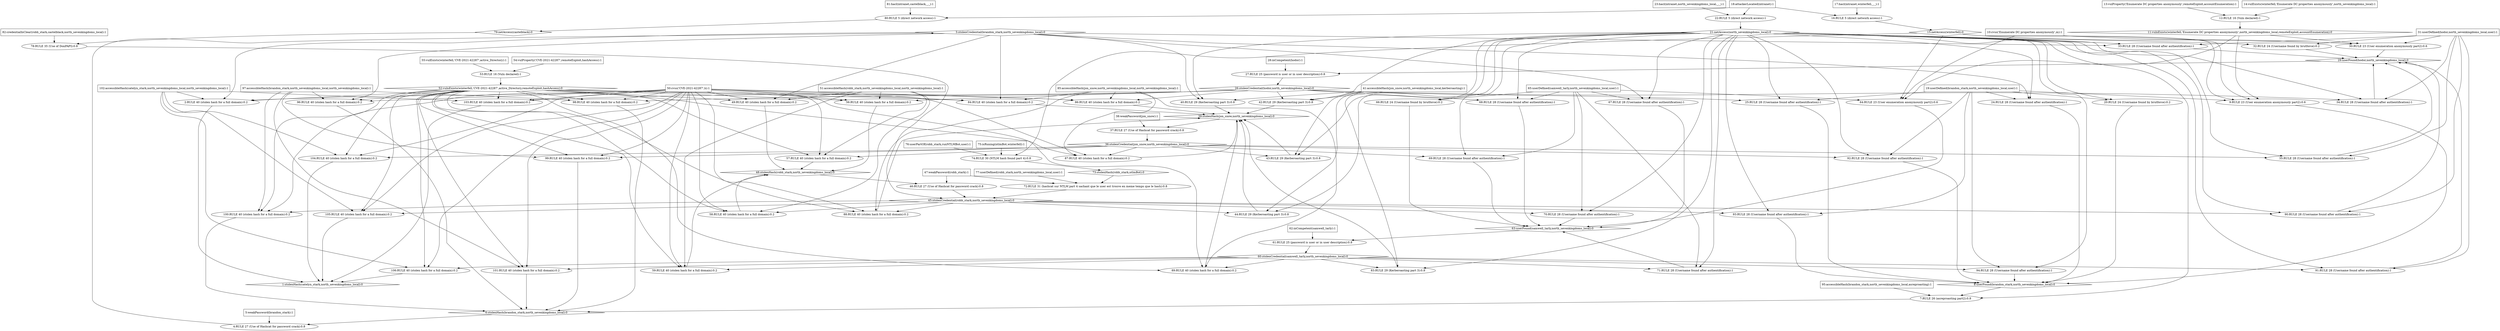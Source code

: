 digraph G {
	1 [label="1:stolenHash(catelyn_stark,north_sevenkingdoms_local):0",shape=diamond];
	2 [label="2:RULE 40 (stolen hash for a full domain):0.2",shape=ellipse];
	3 [label="3:stolenCredential(brandon_stark,north_sevenkingdoms_local):0",shape=diamond];
	4 [label="4:RULE 27 (Use of Hashcat for password crack):0.8",shape=ellipse];
	5 [label="5:weakPassword(brandon_stark):1",shape=box];
	6 [label="6:stolenHash(brandon_stark,north_sevenkingdoms_local):0",shape=diamond];
	7 [label="7:RULE 26 (asreproasting part2):0.8",shape=ellipse];
	8 [label="8:userFound(brandon_stark,north_sevenkingdoms_local):0",shape=diamond];
	9 [label="9:RULE 23 (User enumeration anonymously part2):0.6",shape=ellipse];
	10 [label="10:cvss('Enumerate DC properties anonymously',m):1",shape=box];
	11 [label="11:vulnExists(winterfell,'Enumerate DC properties anonymously',north_sevenkingdoms_local,remoteExploit,accountEnumeration):0",shape=diamond];
	12 [label="12:RULE 16 (Vuln declared):1",shape=ellipse];
	13 [label="13:vulProperty('Enumerate DC properties anonymously',remoteExploit,accountEnumeration):1",shape=box];
	14 [label="14:vulExists(winterfell,'Enumerate DC properties anonymously',north_sevenkingdoms_local):1",shape=box];
	15 [label="15:netAccess(winterfell):0",shape=diamond];
	16 [label="16:RULE 5 (direct network access):1",shape=ellipse];
	17 [label="17:hacl(intranet,winterfell,_,_):1",shape=box];
	18 [label="18:attackerLocated(intranet):1",shape=box];
	19 [label="19:userDefined(brandon_stark,north_sevenkingdoms_local,user):1",shape=box];
	20 [label="20:RULE 24 (Username found by brutforce):0.2",shape=ellipse];
	21 [label="21:netAccess(north_sevenkingdoms_local):0",shape=diamond];
	22 [label="22:RULE 5 (direct network access):1",shape=ellipse];
	23 [label="23:hacl(intranet,north_sevenkingdoms_local,_,_):1",shape=box];
	24 [label="24:RULE 28 (Username found after authentification):1",shape=ellipse];
	25 [label="25:RULE 28 (Username found after authentification):1",shape=ellipse];
	26 [label="26:stolenCredential(hodor,north_sevenkingdoms_local):0",shape=diamond];
	27 [label="27:RULE 25 (password is user or in user description):0.8",shape=ellipse];
	28 [label="28:inCompetent(hodor):1",shape=box];
	29 [label="29:userFound(hodor,north_sevenkingdoms_local):0",shape=diamond];
	30 [label="30:RULE 23 (User enumeration anonymously part2):0.6",shape=ellipse];
	31 [label="31:userDefined(hodor,north_sevenkingdoms_local,user):1",shape=box];
	32 [label="32:RULE 24 (Username found by brutforce):0.2",shape=ellipse];
	33 [label="33:RULE 28 (Username found after authentification):1",shape=ellipse];
	34 [label="34:RULE 28 (Username found after authentification):1",shape=ellipse];
	35 [label="35:RULE 28 (Username found after authentification):1",shape=ellipse];
	36 [label="36:stolenCredential(jon_snow,north_sevenkingdoms_local):0",shape=diamond];
	37 [label="37:RULE 27 (Use of Hashcat for password crack):0.8",shape=ellipse];
	38 [label="38:weakPassword(jon_snow):1",shape=box];
	39 [label="39:stolenHash(jon_snow,north_sevenkingdoms_local):0",shape=diamond];
	40 [label="40:RULE 29 (Kerberoasting part 3):0.8",shape=ellipse];
	41 [label="41:accessibleHash(jon_snow,north_sevenkingdoms_local,kerberoasting):1",shape=box];
	42 [label="42:RULE 29 (Kerberoasting part 3):0.8",shape=ellipse];
	43 [label="43:RULE 29 (Kerberoasting part 3):0.8",shape=ellipse];
	44 [label="44:RULE 29 (Kerberoasting part 3):0.8",shape=ellipse];
	45 [label="45:stolenCredential(robb_stark,north_sevenkingdoms_local):0",shape=diamond];
	46 [label="46:RULE 27 (Use of Hashcat for password crack):0.8",shape=ellipse];
	47 [label="47:weakPassword(robb_stark):1",shape=box];
	48 [label="48:stolenHash(robb_stark,north_sevenkingdoms_local):0",shape=diamond];
	49 [label="49:RULE 40 (stolen hash for a full domain):0.2",shape=ellipse];
	50 [label="50:cvss('CVE-2021-42287',h):1",shape=box];
	51 [label="51:accessibleHash(robb_stark,north_sevenkingdoms_local,north_sevenkingdoms_local):1",shape=box];
	52 [label="52:vulnExists(winterfell,'CVE-2021-42287',active_Directory,remoteExploit,hashAccess):0",shape=diamond];
	53 [label="53:RULE 16 (Vuln declared):1",shape=ellipse];
	54 [label="54:vulProperty('CVE-2021-42287',remoteExploit,hashAccess):1",shape=box];
	55 [label="55:vulExists(winterfell,'CVE-2021-42287',active_Directory):1",shape=box];
	56 [label="56:RULE 40 (stolen hash for a full domain):0.2",shape=ellipse];
	57 [label="57:RULE 40 (stolen hash for a full domain):0.2",shape=ellipse];
	58 [label="58:RULE 40 (stolen hash for a full domain):0.2",shape=ellipse];
	59 [label="59:RULE 40 (stolen hash for a full domain):0.2",shape=ellipse];
	60 [label="60:stolenCredential(samwell_tarly,north_sevenkingdoms_local):0",shape=diamond];
	61 [label="61:RULE 25 (password is user or in user description):0.8",shape=ellipse];
	62 [label="62:inCompetent(samwell_tarly):1",shape=box];
	63 [label="63:userFound(samwell_tarly,north_sevenkingdoms_local):0",shape=diamond];
	64 [label="64:RULE 23 (User enumeration anonymously part2):0.6",shape=ellipse];
	65 [label="65:userDefined(samwell_tarly,north_sevenkingdoms_local,user):1",shape=box];
	66 [label="66:RULE 24 (Username found by brutforce):0.2",shape=ellipse];
	67 [label="67:RULE 28 (Username found after authentification):1",shape=ellipse];
	68 [label="68:RULE 28 (Username found after authentification):1",shape=ellipse];
	69 [label="69:RULE 28 (Username found after authentification):1",shape=ellipse];
	70 [label="70:RULE 28 (Username found after authentification):1",shape=ellipse];
	71 [label="71:RULE 28 (Username found after authentification):1",shape=ellipse];
	72 [label="72:RULE 31 (hashcat sur NTLM part 4 sachant que le user est trouve en meme temps que le hash):0.8",shape=ellipse];
	73 [label="73:stolenHash(robb_stark,ntlmBot):0",shape=diamond];
	74 [label="74:RULE 30 (NTLM hash found part 4):0.8",shape=ellipse];
	75 [label="75:isRuning(ntlmBot,winterfell):1",shape=box];
	76 [label="76:userPartOf(robb_stark,runNTLMBot,user):1",shape=box];
	77 [label="77:userDefined(robb_stark,north_sevenkingdoms_local,user):1",shape=box];
	78 [label="78:RULE 35 (Use of DonPAPI):0.8",shape=ellipse];
	79 [label="79:netAccess(castelblack):0",shape=diamond];
	80 [label="80:RULE 5 (direct network access):1",shape=ellipse];
	81 [label="81:hacl(intranet,castelblack,_,_):1",shape=box];
	82 [label="82:credentialInClear(robb_stark,castelblack,north_sevenkingdoms_local):1",shape=box];
	83 [label="83:RULE 29 (Kerberoasting part 3):0.8",shape=ellipse];
	84 [label="84:RULE 40 (stolen hash for a full domain):0.2",shape=ellipse];
	85 [label="85:accessibleHash(jon_snow,north_sevenkingdoms_local,north_sevenkingdoms_local):1",shape=box];
	86 [label="86:RULE 40 (stolen hash for a full domain):0.2",shape=ellipse];
	87 [label="87:RULE 40 (stolen hash for a full domain):0.2",shape=ellipse];
	88 [label="88:RULE 40 (stolen hash for a full domain):0.2",shape=ellipse];
	89 [label="89:RULE 40 (stolen hash for a full domain):0.2",shape=ellipse];
	90 [label="90:RULE 28 (Username found after authentification):1",shape=ellipse];
	91 [label="91:RULE 28 (Username found after authentification):1",shape=ellipse];
	92 [label="92:RULE 28 (Username found after authentification):1",shape=ellipse];
	93 [label="93:RULE 28 (Username found after authentification):1",shape=ellipse];
	94 [label="94:RULE 28 (Username found after authentification):1",shape=ellipse];
	95 [label="95:accessibleHash(brandon_stark,north_sevenkingdoms_local,asreproasting):1",shape=box];
	96 [label="96:RULE 40 (stolen hash for a full domain):0.2",shape=ellipse];
	97 [label="97:accessibleHash(brandon_stark,north_sevenkingdoms_local,north_sevenkingdoms_local):1",shape=box];
	98 [label="98:RULE 40 (stolen hash for a full domain):0.2",shape=ellipse];
	99 [label="99:RULE 40 (stolen hash for a full domain):0.2",shape=ellipse];
	100 [label="100:RULE 40 (stolen hash for a full domain):0.2",shape=ellipse];
	101 [label="101:RULE 40 (stolen hash for a full domain):0.2",shape=ellipse];
	102 [label="102:accessibleHash(catelyn_stark,north_sevenkingdoms_local,north_sevenkingdoms_local):1",shape=box];
	103 [label="103:RULE 40 (stolen hash for a full domain):0.2",shape=ellipse];
	104 [label="104:RULE 40 (stolen hash for a full domain):0.2",shape=ellipse];
	105 [label="105:RULE 40 (stolen hash for a full domain):0.2",shape=ellipse];
	106 [label="106:RULE 40 (stolen hash for a full domain):0.2",shape=ellipse];
	5 -> 	4;
	10 -> 	9;
	13 -> 	12;
	14 -> 	12;
	12 -> 	11;
	11 -> 	9;
	17 -> 	16;
	18 -> 	16;
	16 -> 	15;
	15 -> 	9;
	19 -> 	9;
	9 -> 	8;
	23 -> 	22;
	18 -> 	22;
	22 -> 	21;
	21 -> 	20;
	19 -> 	20;
	20 -> 	8;
	21 -> 	24;
	3 -> 	24;
	19 -> 	24;
	24 -> 	8;
	21 -> 	25;
	28 -> 	27;
	10 -> 	30;
	11 -> 	30;
	15 -> 	30;
	31 -> 	30;
	30 -> 	29;
	21 -> 	32;
	31 -> 	32;
	32 -> 	29;
	21 -> 	33;
	3 -> 	33;
	31 -> 	33;
	33 -> 	29;
	21 -> 	34;
	26 -> 	34;
	31 -> 	34;
	34 -> 	29;
	21 -> 	35;
	38 -> 	37;
	3 -> 	40;
	21 -> 	40;
	41 -> 	40;
	40 -> 	39;
	26 -> 	42;
	21 -> 	42;
	41 -> 	42;
	42 -> 	39;
	36 -> 	43;
	21 -> 	43;
	41 -> 	43;
	43 -> 	39;
	47 -> 	46;
	3 -> 	49;
	50 -> 	49;
	51 -> 	49;
	54 -> 	53;
	55 -> 	53;
	53 -> 	52;
	52 -> 	49;
	49 -> 	48;
	26 -> 	56;
	50 -> 	56;
	51 -> 	56;
	52 -> 	56;
	56 -> 	48;
	36 -> 	57;
	50 -> 	57;
	51 -> 	57;
	52 -> 	57;
	57 -> 	48;
	45 -> 	58;
	50 -> 	58;
	51 -> 	58;
	52 -> 	58;
	58 -> 	48;
	62 -> 	61;
	10 -> 	64;
	11 -> 	64;
	15 -> 	64;
	65 -> 	64;
	64 -> 	63;
	21 -> 	66;
	65 -> 	66;
	66 -> 	63;
	21 -> 	67;
	3 -> 	67;
	65 -> 	67;
	67 -> 	63;
	21 -> 	68;
	26 -> 	68;
	65 -> 	68;
	68 -> 	63;
	21 -> 	69;
	36 -> 	69;
	65 -> 	69;
	69 -> 	63;
	21 -> 	70;
	45 -> 	70;
	65 -> 	70;
	70 -> 	63;
	21 -> 	71;
	60 -> 	71;
	65 -> 	71;
	71 -> 	63;
	63 -> 	61;
	61 -> 	60;
	60 -> 	59;
	50 -> 	59;
	51 -> 	59;
	52 -> 	59;
	59 -> 	48;
	48 -> 	46;
	46 -> 	45;
	15 -> 	74;
	75 -> 	74;
	76 -> 	74;
	74 -> 	73;
	73 -> 	72;
	47 -> 	72;
	77 -> 	72;
	72 -> 	45;
	81 -> 	80;
	18 -> 	80;
	80 -> 	79;
	79 -> 	78;
	82 -> 	78;
	78 -> 	45;
	45 -> 	44;
	21 -> 	44;
	41 -> 	44;
	44 -> 	39;
	60 -> 	83;
	21 -> 	83;
	41 -> 	83;
	83 -> 	39;
	3 -> 	84;
	50 -> 	84;
	85 -> 	84;
	52 -> 	84;
	84 -> 	39;
	26 -> 	86;
	50 -> 	86;
	85 -> 	86;
	52 -> 	86;
	86 -> 	39;
	36 -> 	87;
	50 -> 	87;
	85 -> 	87;
	52 -> 	87;
	87 -> 	39;
	45 -> 	88;
	50 -> 	88;
	85 -> 	88;
	52 -> 	88;
	88 -> 	39;
	60 -> 	89;
	50 -> 	89;
	85 -> 	89;
	52 -> 	89;
	89 -> 	39;
	39 -> 	37;
	37 -> 	36;
	36 -> 	35;
	31 -> 	35;
	35 -> 	29;
	21 -> 	90;
	45 -> 	90;
	31 -> 	90;
	90 -> 	29;
	21 -> 	91;
	60 -> 	91;
	31 -> 	91;
	91 -> 	29;
	29 -> 	27;
	27 -> 	26;
	26 -> 	25;
	19 -> 	25;
	25 -> 	8;
	21 -> 	92;
	36 -> 	92;
	19 -> 	92;
	92 -> 	8;
	21 -> 	93;
	45 -> 	93;
	19 -> 	93;
	93 -> 	8;
	21 -> 	94;
	60 -> 	94;
	19 -> 	94;
	94 -> 	8;
	8 -> 	7;
	21 -> 	7;
	95 -> 	7;
	7 -> 	6;
	3 -> 	96;
	50 -> 	96;
	97 -> 	96;
	52 -> 	96;
	96 -> 	6;
	26 -> 	98;
	50 -> 	98;
	97 -> 	98;
	52 -> 	98;
	98 -> 	6;
	36 -> 	99;
	50 -> 	99;
	97 -> 	99;
	52 -> 	99;
	99 -> 	6;
	45 -> 	100;
	50 -> 	100;
	97 -> 	100;
	52 -> 	100;
	100 -> 	6;
	60 -> 	101;
	50 -> 	101;
	97 -> 	101;
	52 -> 	101;
	101 -> 	6;
	6 -> 	4;
	4 -> 	3;
	3 -> 	2;
	50 -> 	2;
	102 -> 	2;
	52 -> 	2;
	2 -> 	1;
	26 -> 	103;
	50 -> 	103;
	102 -> 	103;
	52 -> 	103;
	103 -> 	1;
	36 -> 	104;
	50 -> 	104;
	102 -> 	104;
	52 -> 	104;
	104 -> 	1;
	45 -> 	105;
	50 -> 	105;
	102 -> 	105;
	52 -> 	105;
	105 -> 	1;
	60 -> 	106;
	50 -> 	106;
	102 -> 	106;
	52 -> 	106;
	106 -> 	1;
}
